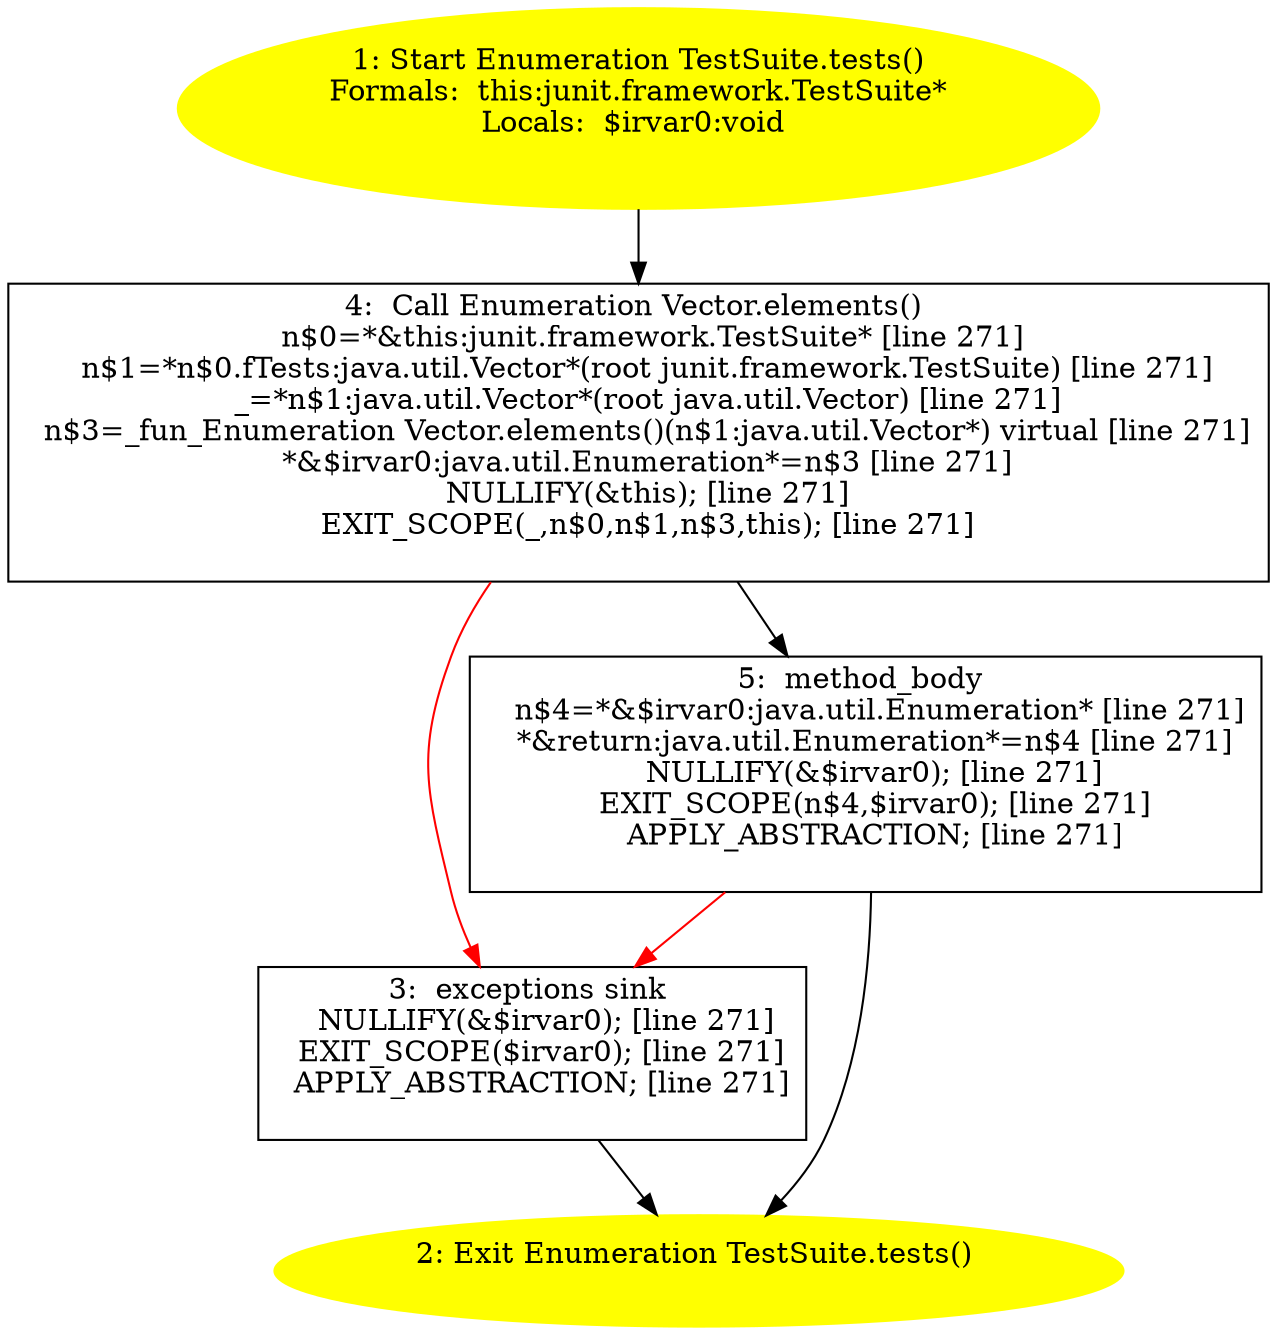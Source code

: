 /* @generated */
digraph cfg {
"junit.framework.TestSuite.tests():java.util.Enumeration.918aa37f3b2e0de5514bd6feb5a728f1_1" [label="1: Start Enumeration TestSuite.tests()\nFormals:  this:junit.framework.TestSuite*\nLocals:  $irvar0:void \n  " color=yellow style=filled]
	

	 "junit.framework.TestSuite.tests():java.util.Enumeration.918aa37f3b2e0de5514bd6feb5a728f1_1" -> "junit.framework.TestSuite.tests():java.util.Enumeration.918aa37f3b2e0de5514bd6feb5a728f1_4" ;
"junit.framework.TestSuite.tests():java.util.Enumeration.918aa37f3b2e0de5514bd6feb5a728f1_2" [label="2: Exit Enumeration TestSuite.tests() \n  " color=yellow style=filled]
	

"junit.framework.TestSuite.tests():java.util.Enumeration.918aa37f3b2e0de5514bd6feb5a728f1_3" [label="3:  exceptions sink \n   NULLIFY(&$irvar0); [line 271]\n  EXIT_SCOPE($irvar0); [line 271]\n  APPLY_ABSTRACTION; [line 271]\n " shape="box"]
	

	 "junit.framework.TestSuite.tests():java.util.Enumeration.918aa37f3b2e0de5514bd6feb5a728f1_3" -> "junit.framework.TestSuite.tests():java.util.Enumeration.918aa37f3b2e0de5514bd6feb5a728f1_2" ;
"junit.framework.TestSuite.tests():java.util.Enumeration.918aa37f3b2e0de5514bd6feb5a728f1_4" [label="4:  Call Enumeration Vector.elements() \n   n$0=*&this:junit.framework.TestSuite* [line 271]\n  n$1=*n$0.fTests:java.util.Vector*(root junit.framework.TestSuite) [line 271]\n  _=*n$1:java.util.Vector*(root java.util.Vector) [line 271]\n  n$3=_fun_Enumeration Vector.elements()(n$1:java.util.Vector*) virtual [line 271]\n  *&$irvar0:java.util.Enumeration*=n$3 [line 271]\n  NULLIFY(&this); [line 271]\n  EXIT_SCOPE(_,n$0,n$1,n$3,this); [line 271]\n " shape="box"]
	

	 "junit.framework.TestSuite.tests():java.util.Enumeration.918aa37f3b2e0de5514bd6feb5a728f1_4" -> "junit.framework.TestSuite.tests():java.util.Enumeration.918aa37f3b2e0de5514bd6feb5a728f1_5" ;
	 "junit.framework.TestSuite.tests():java.util.Enumeration.918aa37f3b2e0de5514bd6feb5a728f1_4" -> "junit.framework.TestSuite.tests():java.util.Enumeration.918aa37f3b2e0de5514bd6feb5a728f1_3" [color="red" ];
"junit.framework.TestSuite.tests():java.util.Enumeration.918aa37f3b2e0de5514bd6feb5a728f1_5" [label="5:  method_body \n   n$4=*&$irvar0:java.util.Enumeration* [line 271]\n  *&return:java.util.Enumeration*=n$4 [line 271]\n  NULLIFY(&$irvar0); [line 271]\n  EXIT_SCOPE(n$4,$irvar0); [line 271]\n  APPLY_ABSTRACTION; [line 271]\n " shape="box"]
	

	 "junit.framework.TestSuite.tests():java.util.Enumeration.918aa37f3b2e0de5514bd6feb5a728f1_5" -> "junit.framework.TestSuite.tests():java.util.Enumeration.918aa37f3b2e0de5514bd6feb5a728f1_2" ;
	 "junit.framework.TestSuite.tests():java.util.Enumeration.918aa37f3b2e0de5514bd6feb5a728f1_5" -> "junit.framework.TestSuite.tests():java.util.Enumeration.918aa37f3b2e0de5514bd6feb5a728f1_3" [color="red" ];
}

